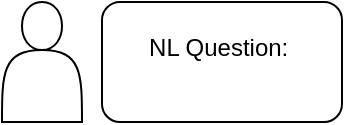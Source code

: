 <mxfile version="28.1.1">
  <diagram name="Architecture Diagram" id="Ko6IWJUo00foTR1ypbKW">
    <mxGraphModel dx="1389" dy="703" grid="1" gridSize="10" guides="1" tooltips="1" connect="1" arrows="1" fold="1" page="1" pageScale="1" pageWidth="1654" pageHeight="1169" math="0" shadow="0">
      <root>
        <mxCell id="0" />
        <mxCell id="1" parent="0" />
        <mxCell id="P8z0yF2TY8jVJ0Mt92xy-21" value="" style="shape=actor;whiteSpace=wrap;html=1;" vertex="1" parent="1">
          <mxGeometry x="70" y="60" width="40" height="60" as="geometry" />
        </mxCell>
        <mxCell id="P8z0yF2TY8jVJ0Mt92xy-22" value="NL Question:&amp;nbsp;&lt;div&gt;&lt;br&gt;&lt;/div&gt;" style="rounded=1;whiteSpace=wrap;html=1;" vertex="1" parent="1">
          <mxGeometry x="120" y="60" width="120" height="60" as="geometry" />
        </mxCell>
      </root>
    </mxGraphModel>
  </diagram>
</mxfile>

